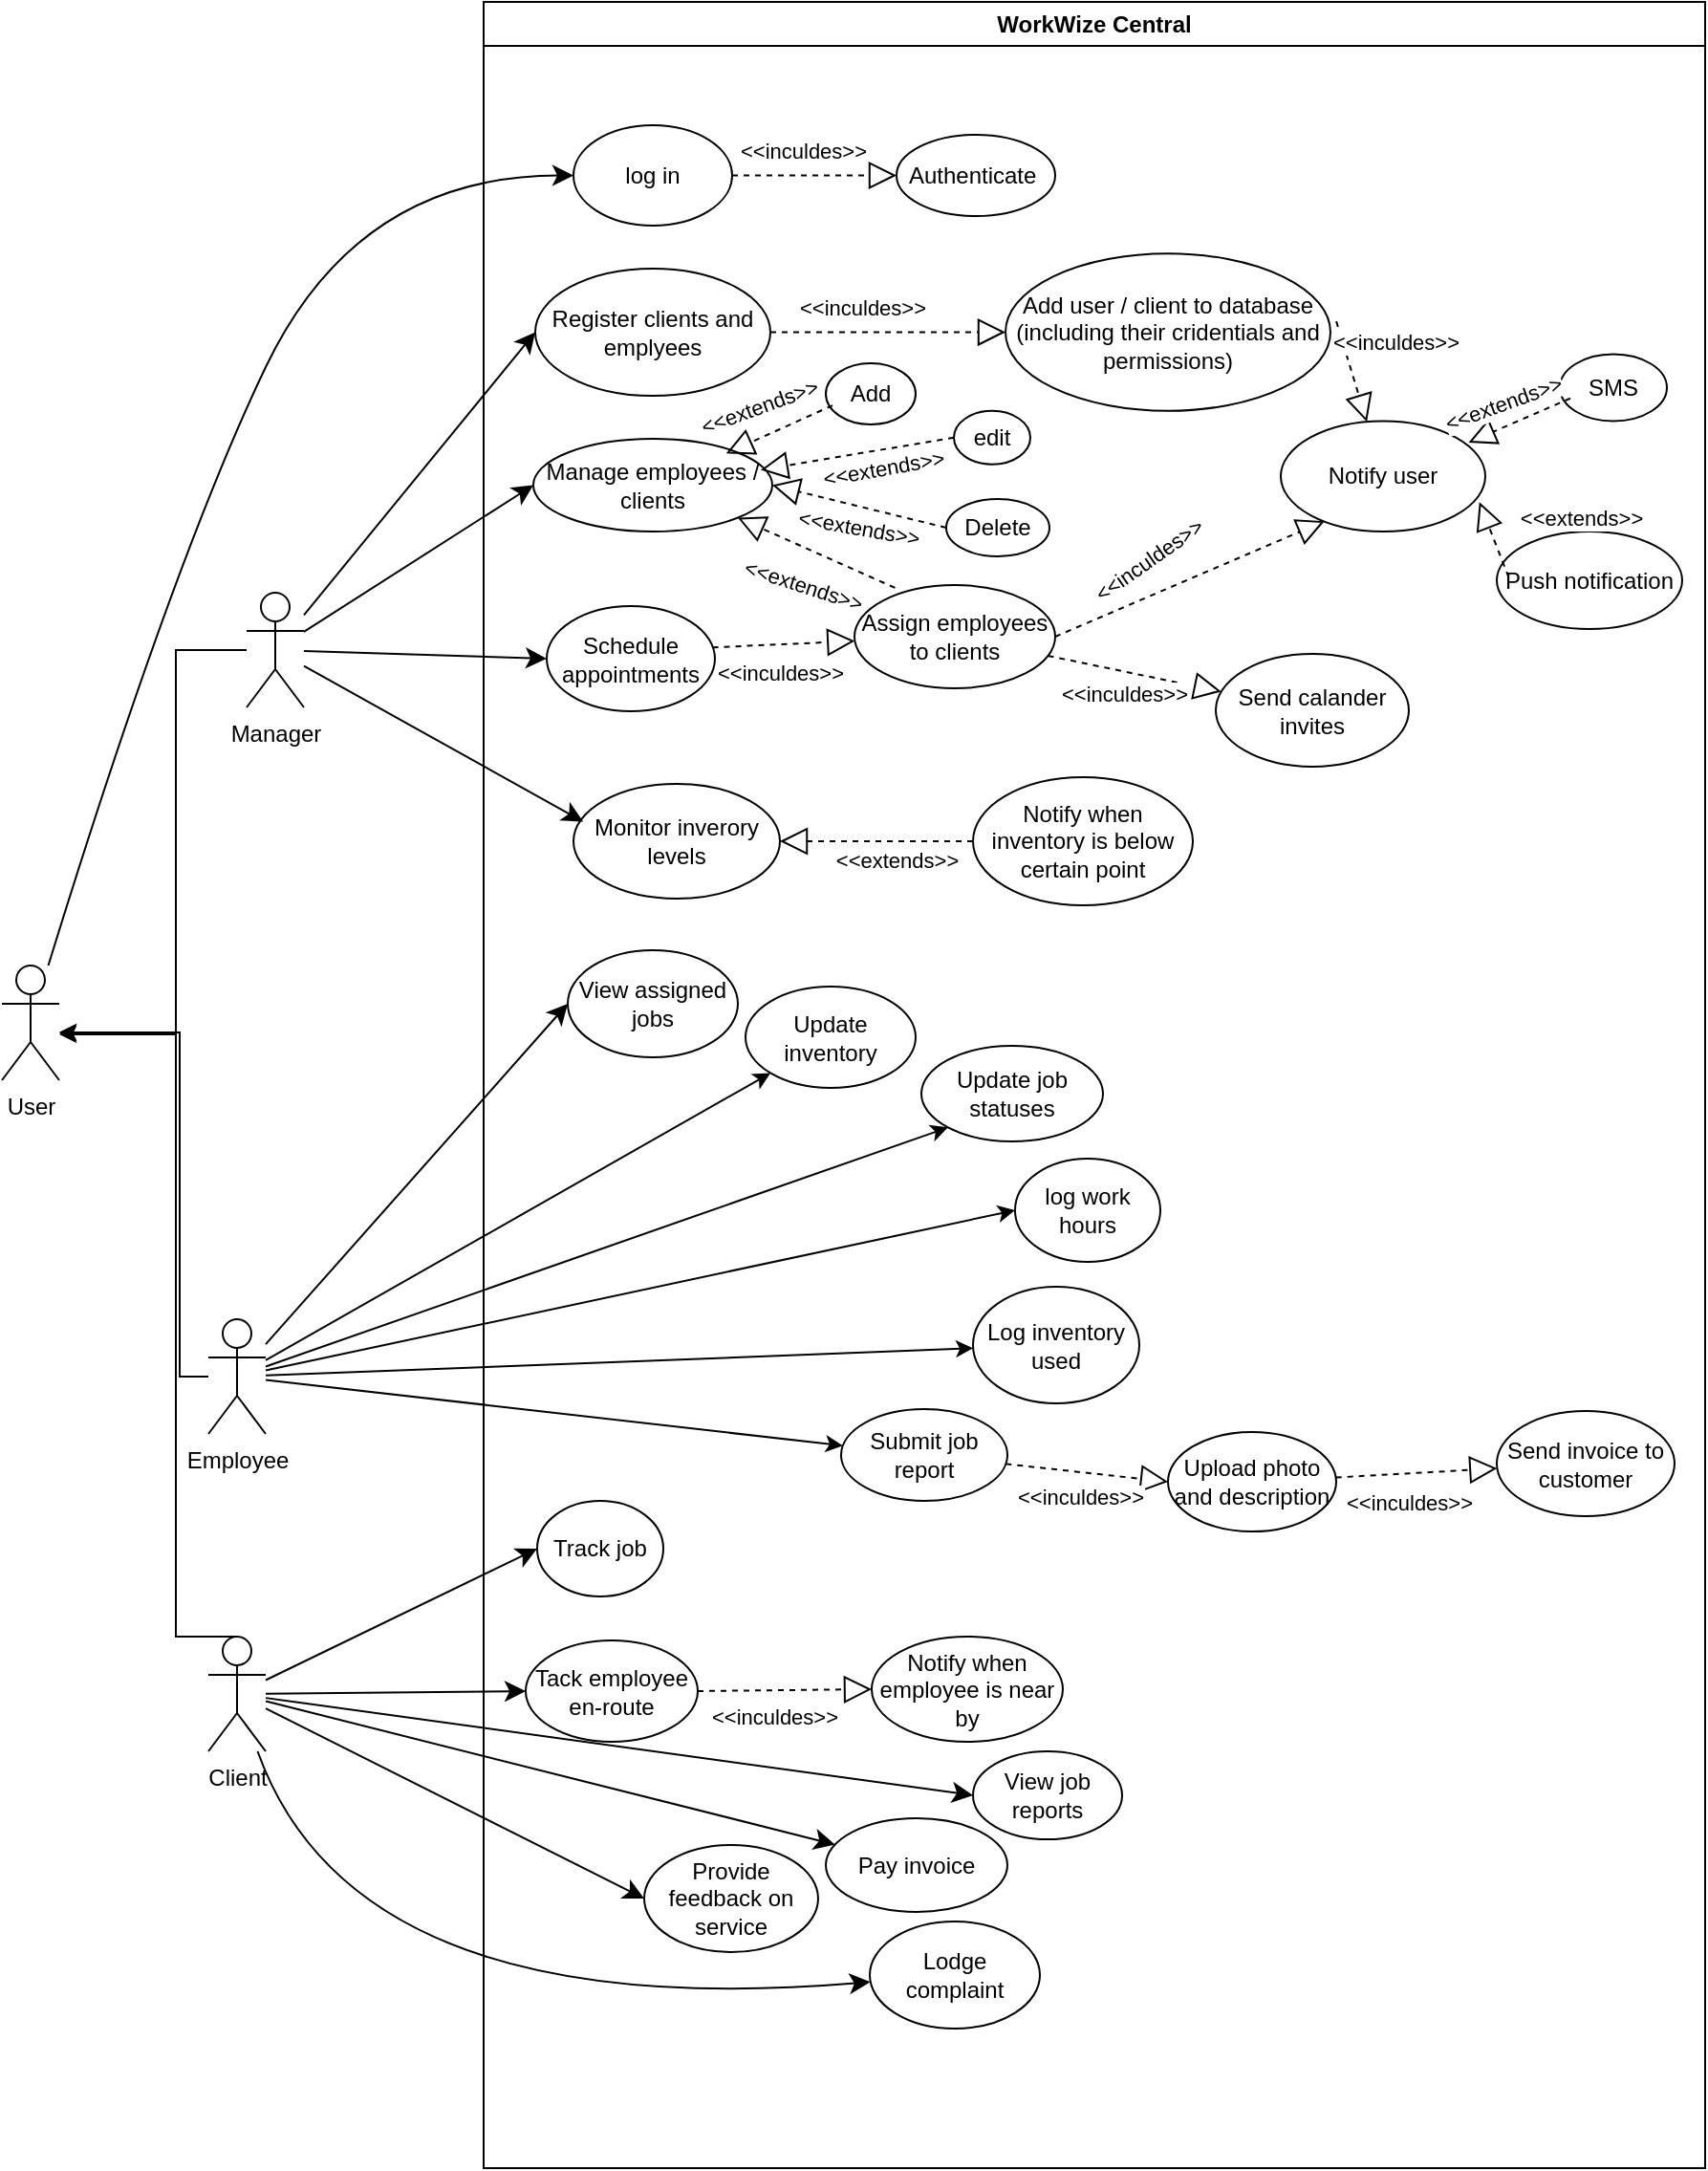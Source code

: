 <mxfile version="24.3.0" type="device">
  <diagram name="Page-1" id="COTn2qeBC5UfVZqNWXV4">
    <mxGraphModel dx="1621" dy="1159" grid="0" gridSize="10" guides="1" tooltips="1" connect="1" arrows="1" fold="1" page="0" pageScale="1" pageWidth="850" pageHeight="1100" math="0" shadow="0">
      <root>
        <mxCell id="0" />
        <mxCell id="1" parent="0" />
        <mxCell id="pqzstFXV8coH1lK-Hqyg-23" style="edgeStyle=none;curved=1;rounded=0;orthogonalLoop=1;jettySize=auto;html=1;fontSize=12;startSize=8;endSize=8;entryX=0;entryY=0.5;entryDx=0;entryDy=0;" parent="1" source="WqkxFqZZZonuFOn7FG7n-1" target="WqkxFqZZZonuFOn7FG7n-16" edge="1">
          <mxGeometry relative="1" as="geometry">
            <mxPoint x="-66.772" y="-238.737" as="targetPoint" />
            <Array as="points">
              <mxPoint x="-138" y="-40" />
              <mxPoint x="-42" y="-240" />
            </Array>
          </mxGeometry>
        </mxCell>
        <mxCell id="WqkxFqZZZonuFOn7FG7n-1" value="User" style="shape=umlActor;verticalLabelPosition=bottom;verticalAlign=top;html=1;outlineConnect=0;" parent="1" vertex="1">
          <mxGeometry x="-228" y="173" width="30" height="60" as="geometry" />
        </mxCell>
        <mxCell id="WqkxFqZZZonuFOn7FG7n-2" value="WorkWize Central" style="swimlane;whiteSpace=wrap;html=1;startSize=23;" parent="1" vertex="1">
          <mxGeometry x="24" y="-331" width="639" height="1133" as="geometry" />
        </mxCell>
        <mxCell id="WqkxFqZZZonuFOn7FG7n-16" value="log in" style="ellipse;whiteSpace=wrap;html=1;" parent="WqkxFqZZZonuFOn7FG7n-2" vertex="1">
          <mxGeometry x="47" y="64.5" width="83" height="52.5" as="geometry" />
        </mxCell>
        <mxCell id="WqkxFqZZZonuFOn7FG7n-17" value="Register clients and emplyees" style="ellipse;whiteSpace=wrap;html=1;" parent="WqkxFqZZZonuFOn7FG7n-2" vertex="1">
          <mxGeometry x="27" y="139.5" width="123" height="66.5" as="geometry" />
        </mxCell>
        <mxCell id="WqkxFqZZZonuFOn7FG7n-18" value="Authenticate&amp;nbsp;" style="ellipse;whiteSpace=wrap;html=1;" parent="WqkxFqZZZonuFOn7FG7n-2" vertex="1">
          <mxGeometry x="216" y="69.5" width="83" height="42.5" as="geometry" />
        </mxCell>
        <mxCell id="WqkxFqZZZonuFOn7FG7n-23" value="" style="endArrow=block;dashed=1;endFill=0;endSize=12;html=1;rounded=0;exitX=1;exitY=0.5;exitDx=0;exitDy=0;entryX=0;entryY=0.5;entryDx=0;entryDy=0;" parent="WqkxFqZZZonuFOn7FG7n-2" source="WqkxFqZZZonuFOn7FG7n-16" target="WqkxFqZZZonuFOn7FG7n-18" edge="1">
          <mxGeometry width="160" relative="1" as="geometry">
            <mxPoint x="157" y="120.5" as="sourcePoint" />
            <mxPoint x="317" y="120.5" as="targetPoint" />
          </mxGeometry>
        </mxCell>
        <mxCell id="WqkxFqZZZonuFOn7FG7n-24" value="&amp;lt;&amp;lt;inculdes&amp;gt;&amp;gt;" style="edgeLabel;html=1;align=center;verticalAlign=middle;resizable=0;points=[];" parent="WqkxFqZZZonuFOn7FG7n-23" vertex="1" connectable="0">
          <mxGeometry x="-0.38" relative="1" as="geometry">
            <mxPoint x="10" y="-13" as="offset" />
          </mxGeometry>
        </mxCell>
        <mxCell id="WqkxFqZZZonuFOn7FG7n-28" value="Manage employees / clients" style="ellipse;whiteSpace=wrap;html=1;" parent="WqkxFqZZZonuFOn7FG7n-2" vertex="1">
          <mxGeometry x="26" y="228.5" width="125" height="48.5" as="geometry" />
        </mxCell>
        <mxCell id="WqkxFqZZZonuFOn7FG7n-33" value="Add user / client to database (including their cridentials and permissions)" style="ellipse;whiteSpace=wrap;html=1;" parent="WqkxFqZZZonuFOn7FG7n-2" vertex="1">
          <mxGeometry x="273" y="131.63" width="170" height="82.25" as="geometry" />
        </mxCell>
        <mxCell id="WqkxFqZZZonuFOn7FG7n-35" value="" style="endArrow=block;dashed=1;endFill=0;endSize=12;html=1;rounded=0;exitX=1;exitY=0.5;exitDx=0;exitDy=0;entryX=0;entryY=0.5;entryDx=0;entryDy=0;" parent="WqkxFqZZZonuFOn7FG7n-2" source="WqkxFqZZZonuFOn7FG7n-17" target="WqkxFqZZZonuFOn7FG7n-33" edge="1">
          <mxGeometry width="160" relative="1" as="geometry">
            <mxPoint x="140" y="101" as="sourcePoint" />
            <mxPoint x="226" y="101" as="targetPoint" />
            <Array as="points" />
          </mxGeometry>
        </mxCell>
        <mxCell id="WqkxFqZZZonuFOn7FG7n-36" value="&amp;lt;&amp;lt;inculdes&amp;gt;&amp;gt;" style="edgeLabel;html=1;align=center;verticalAlign=middle;resizable=0;points=[];" parent="WqkxFqZZZonuFOn7FG7n-35" vertex="1" connectable="0">
          <mxGeometry x="-0.38" relative="1" as="geometry">
            <mxPoint x="10" y="-13" as="offset" />
          </mxGeometry>
        </mxCell>
        <mxCell id="WqkxFqZZZonuFOn7FG7n-37" value="Notify user" style="ellipse;whiteSpace=wrap;html=1;" parent="WqkxFqZZZonuFOn7FG7n-2" vertex="1">
          <mxGeometry x="417" y="219.25" width="107" height="57.75" as="geometry" />
        </mxCell>
        <mxCell id="WqkxFqZZZonuFOn7FG7n-38" value="" style="endArrow=block;dashed=1;endFill=0;endSize=12;html=1;rounded=0;exitX=1.018;exitY=0.431;exitDx=0;exitDy=0;exitPerimeter=0;" parent="WqkxFqZZZonuFOn7FG7n-2" source="WqkxFqZZZonuFOn7FG7n-33" target="WqkxFqZZZonuFOn7FG7n-37" edge="1">
          <mxGeometry width="160" relative="1" as="geometry">
            <mxPoint x="160" y="183" as="sourcePoint" />
            <mxPoint x="253" y="183" as="targetPoint" />
            <Array as="points" />
          </mxGeometry>
        </mxCell>
        <mxCell id="WqkxFqZZZonuFOn7FG7n-39" value="&amp;lt;&amp;lt;inculdes&amp;gt;&amp;gt;" style="edgeLabel;html=1;align=center;verticalAlign=middle;resizable=0;points=[];" parent="WqkxFqZZZonuFOn7FG7n-38" vertex="1" connectable="0">
          <mxGeometry x="-0.38" relative="1" as="geometry">
            <mxPoint x="26" y="-6" as="offset" />
          </mxGeometry>
        </mxCell>
        <mxCell id="WqkxFqZZZonuFOn7FG7n-40" value="Add" style="ellipse;whiteSpace=wrap;html=1;" parent="WqkxFqZZZonuFOn7FG7n-2" vertex="1">
          <mxGeometry x="179" y="189" width="47" height="32" as="geometry" />
        </mxCell>
        <mxCell id="WqkxFqZZZonuFOn7FG7n-41" value="edit" style="ellipse;whiteSpace=wrap;html=1;" parent="WqkxFqZZZonuFOn7FG7n-2" vertex="1">
          <mxGeometry x="246" y="213.88" width="40" height="28" as="geometry" />
        </mxCell>
        <mxCell id="WqkxFqZZZonuFOn7FG7n-42" value="Delete" style="ellipse;whiteSpace=wrap;html=1;" parent="WqkxFqZZZonuFOn7FG7n-2" vertex="1">
          <mxGeometry x="242" y="260" width="54" height="30" as="geometry" />
        </mxCell>
        <mxCell id="WqkxFqZZZonuFOn7FG7n-43" value="Assign employees to clients" style="ellipse;whiteSpace=wrap;html=1;" parent="WqkxFqZZZonuFOn7FG7n-2" vertex="1">
          <mxGeometry x="194" y="305" width="105" height="54" as="geometry" />
        </mxCell>
        <mxCell id="WqkxFqZZZonuFOn7FG7n-44" value="" style="endArrow=block;dashed=1;endFill=0;endSize=12;html=1;rounded=0;exitX=0.202;exitY=0.027;exitDx=0;exitDy=0;entryX=1;entryY=1;entryDx=0;entryDy=0;exitPerimeter=0;" parent="WqkxFqZZZonuFOn7FG7n-2" source="WqkxFqZZZonuFOn7FG7n-43" target="WqkxFqZZZonuFOn7FG7n-28" edge="1">
          <mxGeometry width="160" relative="1" as="geometry">
            <mxPoint x="140" y="262" as="sourcePoint" />
            <mxPoint x="233" y="262" as="targetPoint" />
            <Array as="points" />
          </mxGeometry>
        </mxCell>
        <mxCell id="WqkxFqZZZonuFOn7FG7n-45" value="&amp;lt;&amp;lt;extends&amp;gt;&amp;gt;" style="edgeLabel;html=1;align=center;verticalAlign=middle;resizable=0;points=[];rotation=18;" parent="WqkxFqZZZonuFOn7FG7n-44" vertex="1" connectable="0">
          <mxGeometry x="-0.38" relative="1" as="geometry">
            <mxPoint x="-23" y="10" as="offset" />
          </mxGeometry>
        </mxCell>
        <mxCell id="WqkxFqZZZonuFOn7FG7n-46" value="" style="endArrow=block;dashed=1;endFill=0;endSize=12;html=1;rounded=0;exitX=0;exitY=0.5;exitDx=0;exitDy=0;entryX=1;entryY=0.5;entryDx=0;entryDy=0;" parent="WqkxFqZZZonuFOn7FG7n-2" source="WqkxFqZZZonuFOn7FG7n-42" target="WqkxFqZZZonuFOn7FG7n-28" edge="1">
          <mxGeometry width="160" relative="1" as="geometry">
            <mxPoint x="199" y="303" as="sourcePoint" />
            <mxPoint x="143" y="280" as="targetPoint" />
            <Array as="points" />
          </mxGeometry>
        </mxCell>
        <mxCell id="WqkxFqZZZonuFOn7FG7n-47" value="&amp;lt;&amp;lt;extends&amp;gt;&amp;gt;" style="edgeLabel;html=1;align=center;verticalAlign=middle;resizable=0;points=[];rotation=10;" parent="WqkxFqZZZonuFOn7FG7n-46" vertex="1" connectable="0">
          <mxGeometry x="-0.38" relative="1" as="geometry">
            <mxPoint x="-18" y="7" as="offset" />
          </mxGeometry>
        </mxCell>
        <mxCell id="WqkxFqZZZonuFOn7FG7n-48" value="" style="endArrow=block;dashed=1;endFill=0;endSize=12;html=1;rounded=0;exitX=0;exitY=0.5;exitDx=0;exitDy=0;entryX=0.951;entryY=0.336;entryDx=0;entryDy=0;entryPerimeter=0;" parent="WqkxFqZZZonuFOn7FG7n-2" source="WqkxFqZZZonuFOn7FG7n-41" target="WqkxFqZZZonuFOn7FG7n-28" edge="1">
          <mxGeometry width="160" relative="1" as="geometry">
            <mxPoint x="233.0" y="225.002" as="sourcePoint" />
            <mxPoint x="145.925" y="250.104" as="targetPoint" />
            <Array as="points" />
          </mxGeometry>
        </mxCell>
        <mxCell id="WqkxFqZZZonuFOn7FG7n-49" value="&amp;lt;&amp;lt;extends&amp;gt;&amp;gt;" style="edgeLabel;html=1;align=center;verticalAlign=middle;resizable=0;points=[];rotation=-10;" parent="WqkxFqZZZonuFOn7FG7n-48" vertex="1" connectable="0">
          <mxGeometry x="-0.38" relative="1" as="geometry">
            <mxPoint x="-6" y="11" as="offset" />
          </mxGeometry>
        </mxCell>
        <mxCell id="WqkxFqZZZonuFOn7FG7n-50" value="" style="endArrow=block;dashed=1;endFill=0;endSize=12;html=1;rounded=0;exitX=0.075;exitY=0.689;exitDx=0;exitDy=0;entryX=0.807;entryY=0.158;entryDx=0;entryDy=0;entryPerimeter=0;exitPerimeter=0;" parent="WqkxFqZZZonuFOn7FG7n-2" source="WqkxFqZZZonuFOn7FG7n-40" target="WqkxFqZZZonuFOn7FG7n-28" edge="1">
          <mxGeometry width="160" relative="1" as="geometry">
            <mxPoint x="243" y="238" as="sourcePoint" />
            <mxPoint x="155" y="255" as="targetPoint" />
            <Array as="points" />
          </mxGeometry>
        </mxCell>
        <mxCell id="WqkxFqZZZonuFOn7FG7n-51" value="&amp;lt;&amp;lt;extends&amp;gt;&amp;gt;" style="edgeLabel;html=1;align=center;verticalAlign=middle;resizable=0;points=[];rotation=-20;" parent="WqkxFqZZZonuFOn7FG7n-50" vertex="1" connectable="0">
          <mxGeometry x="-0.38" relative="1" as="geometry">
            <mxPoint x="-22" y="-7" as="offset" />
          </mxGeometry>
        </mxCell>
        <mxCell id="WqkxFqZZZonuFOn7FG7n-52" value="" style="endArrow=block;dashed=1;endFill=0;endSize=12;html=1;rounded=0;exitX=1;exitY=0.5;exitDx=0;exitDy=0;entryX=0.214;entryY=0.906;entryDx=0;entryDy=0;entryPerimeter=0;" parent="WqkxFqZZZonuFOn7FG7n-2" source="WqkxFqZZZonuFOn7FG7n-43" target="WqkxFqZZZonuFOn7FG7n-37" edge="1">
          <mxGeometry width="160" relative="1" as="geometry">
            <mxPoint x="456" y="177" as="sourcePoint" />
            <mxPoint x="506" y="182" as="targetPoint" />
            <Array as="points" />
          </mxGeometry>
        </mxCell>
        <mxCell id="WqkxFqZZZonuFOn7FG7n-53" value="&amp;lt;&amp;lt;inculdes&amp;gt;&amp;gt;" style="edgeLabel;html=1;align=center;verticalAlign=middle;resizable=0;points=[];rotation=-35;" parent="WqkxFqZZZonuFOn7FG7n-52" vertex="1" connectable="0">
          <mxGeometry x="-0.38" relative="1" as="geometry">
            <mxPoint x="5" y="-21" as="offset" />
          </mxGeometry>
        </mxCell>
        <mxCell id="WqkxFqZZZonuFOn7FG7n-54" value="Schedule appointments" style="ellipse;whiteSpace=wrap;html=1;" parent="WqkxFqZZZonuFOn7FG7n-2" vertex="1">
          <mxGeometry x="33" y="316" width="88" height="55" as="geometry" />
        </mxCell>
        <mxCell id="WqkxFqZZZonuFOn7FG7n-55" value="" style="endArrow=block;dashed=1;endFill=0;endSize=12;html=1;rounded=0;exitX=0.986;exitY=0.393;exitDx=0;exitDy=0;exitPerimeter=0;" parent="WqkxFqZZZonuFOn7FG7n-2" source="WqkxFqZZZonuFOn7FG7n-54" target="WqkxFqZZZonuFOn7FG7n-43" edge="1">
          <mxGeometry width="160" relative="1" as="geometry">
            <mxPoint x="160" y="183" as="sourcePoint" />
            <mxPoint x="283" y="183" as="targetPoint" />
            <Array as="points" />
          </mxGeometry>
        </mxCell>
        <mxCell id="WqkxFqZZZonuFOn7FG7n-56" value="&amp;lt;&amp;lt;inculdes&amp;gt;&amp;gt;" style="edgeLabel;html=1;align=center;verticalAlign=middle;resizable=0;points=[];" parent="WqkxFqZZZonuFOn7FG7n-55" vertex="1" connectable="0">
          <mxGeometry x="-0.38" relative="1" as="geometry">
            <mxPoint x="12" y="14" as="offset" />
          </mxGeometry>
        </mxCell>
        <mxCell id="WqkxFqZZZonuFOn7FG7n-59" value="SMS" style="ellipse;whiteSpace=wrap;html=1;" parent="WqkxFqZZZonuFOn7FG7n-2" vertex="1">
          <mxGeometry x="563" y="184.25" width="56" height="35" as="geometry" />
        </mxCell>
        <mxCell id="WqkxFqZZZonuFOn7FG7n-60" value="Push notification" style="ellipse;whiteSpace=wrap;html=1;" parent="WqkxFqZZZonuFOn7FG7n-2" vertex="1">
          <mxGeometry x="530" y="277" width="97" height="51" as="geometry" />
        </mxCell>
        <mxCell id="WqkxFqZZZonuFOn7FG7n-61" value="" style="endArrow=block;dashed=1;endFill=0;endSize=12;html=1;rounded=0;entryX=0.971;entryY=0.734;entryDx=0;entryDy=0;exitX=0.064;exitY=0.468;exitDx=0;exitDy=0;exitPerimeter=0;entryPerimeter=0;" parent="WqkxFqZZZonuFOn7FG7n-2" source="WqkxFqZZZonuFOn7FG7n-60" target="WqkxFqZZZonuFOn7FG7n-37" edge="1">
          <mxGeometry width="160" relative="1" as="geometry">
            <mxPoint x="538.69" y="252.88" as="sourcePoint" />
            <mxPoint x="110.69" y="236.88" as="targetPoint" />
            <Array as="points" />
          </mxGeometry>
        </mxCell>
        <mxCell id="WqkxFqZZZonuFOn7FG7n-62" value="&amp;lt;&amp;lt;extends&amp;gt;&amp;gt;" style="edgeLabel;html=1;align=center;verticalAlign=middle;resizable=0;points=[];rotation=0;" parent="WqkxFqZZZonuFOn7FG7n-61" vertex="1" connectable="0">
          <mxGeometry x="-0.38" relative="1" as="geometry">
            <mxPoint x="42" y="-19" as="offset" />
          </mxGeometry>
        </mxCell>
        <mxCell id="WqkxFqZZZonuFOn7FG7n-63" value="" style="endArrow=block;dashed=1;endFill=0;endSize=12;html=1;rounded=0;entryX=0.918;entryY=0.194;entryDx=0;entryDy=0;exitX=0.099;exitY=0.659;exitDx=0;exitDy=0;exitPerimeter=0;entryPerimeter=0;" parent="WqkxFqZZZonuFOn7FG7n-2" source="WqkxFqZZZonuFOn7FG7n-59" target="WqkxFqZZZonuFOn7FG7n-37" edge="1">
          <mxGeometry width="160" relative="1" as="geometry">
            <mxPoint x="678.69" y="160.88" as="sourcePoint" />
            <mxPoint x="580.69" y="148.88" as="targetPoint" />
            <Array as="points" />
          </mxGeometry>
        </mxCell>
        <mxCell id="WqkxFqZZZonuFOn7FG7n-64" value="&amp;lt;&amp;lt;extends&amp;gt;&amp;gt;" style="edgeLabel;html=1;align=center;verticalAlign=middle;resizable=0;points=[];rotation=-20;" parent="WqkxFqZZZonuFOn7FG7n-63" vertex="1" connectable="0">
          <mxGeometry x="-0.38" relative="1" as="geometry">
            <mxPoint x="-19" y="-5" as="offset" />
          </mxGeometry>
        </mxCell>
        <mxCell id="WqkxFqZZZonuFOn7FG7n-65" value="Track job" style="ellipse;whiteSpace=wrap;html=1;" parent="WqkxFqZZZonuFOn7FG7n-2" vertex="1">
          <mxGeometry x="28" y="784" width="66" height="50" as="geometry" />
        </mxCell>
        <mxCell id="WqkxFqZZZonuFOn7FG7n-67" value="Update job statuses" style="ellipse;whiteSpace=wrap;html=1;" parent="WqkxFqZZZonuFOn7FG7n-2" vertex="1">
          <mxGeometry x="229" y="546" width="95" height="50" as="geometry" />
        </mxCell>
        <mxCell id="WqkxFqZZZonuFOn7FG7n-68" value="log work hours" style="ellipse;whiteSpace=wrap;html=1;" parent="WqkxFqZZZonuFOn7FG7n-2" vertex="1">
          <mxGeometry x="278" y="605" width="76" height="54" as="geometry" />
        </mxCell>
        <mxCell id="WqkxFqZZZonuFOn7FG7n-69" value="Submit job report" style="ellipse;whiteSpace=wrap;html=1;" parent="WqkxFqZZZonuFOn7FG7n-2" vertex="1">
          <mxGeometry x="187" y="736" width="87" height="48" as="geometry" />
        </mxCell>
        <mxCell id="WqkxFqZZZonuFOn7FG7n-70" value="Upload photo and description" style="ellipse;whiteSpace=wrap;html=1;" parent="WqkxFqZZZonuFOn7FG7n-2" vertex="1">
          <mxGeometry x="358" y="748" width="88" height="52" as="geometry" />
        </mxCell>
        <mxCell id="pqzstFXV8coH1lK-Hqyg-8" value="" style="endArrow=block;dashed=1;endFill=0;endSize=12;html=1;rounded=0;entryX=0;entryY=0.5;entryDx=0;entryDy=0;" parent="WqkxFqZZZonuFOn7FG7n-2" target="WqkxFqZZZonuFOn7FG7n-70" edge="1" source="WqkxFqZZZonuFOn7FG7n-69">
          <mxGeometry width="160" relative="1" as="geometry">
            <mxPoint x="285" y="774" as="sourcePoint" />
            <mxPoint x="358" y="773" as="targetPoint" />
            <Array as="points" />
          </mxGeometry>
        </mxCell>
        <mxCell id="pqzstFXV8coH1lK-Hqyg-9" value="&amp;lt;&amp;lt;inculdes&amp;gt;&amp;gt;" style="edgeLabel;html=1;align=center;verticalAlign=middle;resizable=0;points=[];" parent="pqzstFXV8coH1lK-Hqyg-8" vertex="1" connectable="0">
          <mxGeometry x="-0.38" relative="1" as="geometry">
            <mxPoint x="12" y="14" as="offset" />
          </mxGeometry>
        </mxCell>
        <mxCell id="pqzstFXV8coH1lK-Hqyg-11" value="View job reports" style="ellipse;whiteSpace=wrap;html=1;" parent="WqkxFqZZZonuFOn7FG7n-2" vertex="1">
          <mxGeometry x="256" y="915" width="78" height="46" as="geometry" />
        </mxCell>
        <mxCell id="pqzstFXV8coH1lK-Hqyg-12" value="Tack employee en-route" style="ellipse;whiteSpace=wrap;html=1;" parent="WqkxFqZZZonuFOn7FG7n-2" vertex="1">
          <mxGeometry x="22" y="857" width="90" height="53" as="geometry" />
        </mxCell>
        <mxCell id="pqzstFXV8coH1lK-Hqyg-15" value="View assigned jobs" style="ellipse;whiteSpace=wrap;html=1;" parent="WqkxFqZZZonuFOn7FG7n-2" vertex="1">
          <mxGeometry x="44" y="496" width="89" height="56" as="geometry" />
        </mxCell>
        <mxCell id="pqzstFXV8coH1lK-Hqyg-17" value="Notify when employee is near by" style="ellipse;whiteSpace=wrap;html=1;" parent="WqkxFqZZZonuFOn7FG7n-2" vertex="1">
          <mxGeometry x="203" y="855" width="100" height="55" as="geometry" />
        </mxCell>
        <mxCell id="pqzstFXV8coH1lK-Hqyg-18" value="" style="endArrow=block;dashed=1;endFill=0;endSize=12;html=1;rounded=0;exitX=1;exitY=0.5;exitDx=0;exitDy=0;entryX=0;entryY=0.5;entryDx=0;entryDy=0;" parent="WqkxFqZZZonuFOn7FG7n-2" source="pqzstFXV8coH1lK-Hqyg-12" target="pqzstFXV8coH1lK-Hqyg-17" edge="1">
          <mxGeometry width="160" relative="1" as="geometry">
            <mxPoint x="110" y="850" as="sourcePoint" />
            <mxPoint x="184" y="846" as="targetPoint" />
            <Array as="points" />
          </mxGeometry>
        </mxCell>
        <mxCell id="pqzstFXV8coH1lK-Hqyg-19" value="&amp;lt;&amp;lt;inculdes&amp;gt;&amp;gt;" style="edgeLabel;html=1;align=center;verticalAlign=middle;resizable=0;points=[];" parent="pqzstFXV8coH1lK-Hqyg-18" vertex="1" connectable="0">
          <mxGeometry x="-0.38" relative="1" as="geometry">
            <mxPoint x="12" y="14" as="offset" />
          </mxGeometry>
        </mxCell>
        <mxCell id="pqzstFXV8coH1lK-Hqyg-27" value="Log inventory used" style="ellipse;whiteSpace=wrap;html=1;" parent="WqkxFqZZZonuFOn7FG7n-2" vertex="1">
          <mxGeometry x="256" y="672" width="87" height="61" as="geometry" />
        </mxCell>
        <mxCell id="pqzstFXV8coH1lK-Hqyg-30" value="Update inventory" style="ellipse;whiteSpace=wrap;html=1;" parent="WqkxFqZZZonuFOn7FG7n-2" vertex="1">
          <mxGeometry x="137" y="515" width="89" height="53" as="geometry" />
        </mxCell>
        <mxCell id="pqzstFXV8coH1lK-Hqyg-16" style="edgeStyle=none;curved=1;rounded=0;orthogonalLoop=1;jettySize=auto;html=1;entryX=0;entryY=0.5;entryDx=0;entryDy=0;fontSize=12;startSize=8;endSize=8;" parent="WqkxFqZZZonuFOn7FG7n-2" source="WqkxFqZZZonuFOn7FG7n-8" target="pqzstFXV8coH1lK-Hqyg-15" edge="1">
          <mxGeometry relative="1" as="geometry" />
        </mxCell>
        <mxCell id="8AcaGr4keByjE3wg_Pi4-4" style="rounded=0;orthogonalLoop=1;jettySize=auto;html=1;entryX=0;entryY=1;entryDx=0;entryDy=0;" edge="1" parent="WqkxFqZZZonuFOn7FG7n-2" source="WqkxFqZZZonuFOn7FG7n-8" target="pqzstFXV8coH1lK-Hqyg-30">
          <mxGeometry relative="1" as="geometry" />
        </mxCell>
        <mxCell id="8AcaGr4keByjE3wg_Pi4-5" style="rounded=0;orthogonalLoop=1;jettySize=auto;html=1;entryX=0;entryY=1;entryDx=0;entryDy=0;" edge="1" parent="WqkxFqZZZonuFOn7FG7n-2" source="WqkxFqZZZonuFOn7FG7n-8" target="WqkxFqZZZonuFOn7FG7n-67">
          <mxGeometry relative="1" as="geometry" />
        </mxCell>
        <mxCell id="8AcaGr4keByjE3wg_Pi4-6" style="rounded=0;orthogonalLoop=1;jettySize=auto;html=1;entryX=0;entryY=0.5;entryDx=0;entryDy=0;" edge="1" parent="WqkxFqZZZonuFOn7FG7n-2" source="WqkxFqZZZonuFOn7FG7n-8" target="WqkxFqZZZonuFOn7FG7n-68">
          <mxGeometry relative="1" as="geometry" />
        </mxCell>
        <mxCell id="8AcaGr4keByjE3wg_Pi4-7" style="rounded=0;orthogonalLoop=1;jettySize=auto;html=1;" edge="1" parent="WqkxFqZZZonuFOn7FG7n-2" source="WqkxFqZZZonuFOn7FG7n-8" target="pqzstFXV8coH1lK-Hqyg-27">
          <mxGeometry relative="1" as="geometry" />
        </mxCell>
        <mxCell id="8AcaGr4keByjE3wg_Pi4-8" style="rounded=0;orthogonalLoop=1;jettySize=auto;html=1;" edge="1" parent="WqkxFqZZZonuFOn7FG7n-2" source="WqkxFqZZZonuFOn7FG7n-8" target="WqkxFqZZZonuFOn7FG7n-69">
          <mxGeometry relative="1" as="geometry" />
        </mxCell>
        <mxCell id="WqkxFqZZZonuFOn7FG7n-8" value="Employee" style="shape=umlActor;verticalLabelPosition=bottom;verticalAlign=top;html=1;outlineConnect=0;" parent="WqkxFqZZZonuFOn7FG7n-2" vertex="1">
          <mxGeometry x="-144" y="689" width="30" height="60" as="geometry" />
        </mxCell>
        <mxCell id="pqzstFXV8coH1lK-Hqyg-20" style="edgeStyle=none;curved=1;rounded=0;orthogonalLoop=1;jettySize=auto;html=1;entryX=0;entryY=0.5;entryDx=0;entryDy=0;fontSize=12;startSize=8;endSize=8;" parent="WqkxFqZZZonuFOn7FG7n-2" source="WqkxFqZZZonuFOn7FG7n-9" target="WqkxFqZZZonuFOn7FG7n-65" edge="1">
          <mxGeometry relative="1" as="geometry" />
        </mxCell>
        <mxCell id="pqzstFXV8coH1lK-Hqyg-21" style="edgeStyle=none;curved=1;rounded=0;orthogonalLoop=1;jettySize=auto;html=1;entryX=0;entryY=0.5;entryDx=0;entryDy=0;fontSize=12;startSize=8;endSize=8;" parent="WqkxFqZZZonuFOn7FG7n-2" source="WqkxFqZZZonuFOn7FG7n-9" target="pqzstFXV8coH1lK-Hqyg-12" edge="1">
          <mxGeometry relative="1" as="geometry" />
        </mxCell>
        <mxCell id="pqzstFXV8coH1lK-Hqyg-22" style="edgeStyle=none;curved=1;rounded=0;orthogonalLoop=1;jettySize=auto;html=1;entryX=0;entryY=0.5;entryDx=0;entryDy=0;fontSize=12;startSize=8;endSize=8;" parent="WqkxFqZZZonuFOn7FG7n-2" source="WqkxFqZZZonuFOn7FG7n-9" target="pqzstFXV8coH1lK-Hqyg-11" edge="1">
          <mxGeometry relative="1" as="geometry" />
        </mxCell>
        <mxCell id="pqzstFXV8coH1lK-Hqyg-48" style="edgeStyle=none;curved=1;rounded=0;orthogonalLoop=1;jettySize=auto;html=1;fontSize=12;startSize=8;endSize=8;" parent="WqkxFqZZZonuFOn7FG7n-2" source="WqkxFqZZZonuFOn7FG7n-9" target="pqzstFXV8coH1lK-Hqyg-46" edge="1">
          <mxGeometry relative="1" as="geometry" />
        </mxCell>
        <mxCell id="pqzstFXV8coH1lK-Hqyg-50" style="edgeStyle=none;curved=1;rounded=0;orthogonalLoop=1;jettySize=auto;html=1;entryX=0;entryY=0.5;entryDx=0;entryDy=0;fontSize=12;startSize=8;endSize=8;" parent="WqkxFqZZZonuFOn7FG7n-2" source="WqkxFqZZZonuFOn7FG7n-9" target="pqzstFXV8coH1lK-Hqyg-49" edge="1">
          <mxGeometry relative="1" as="geometry" />
        </mxCell>
        <mxCell id="pqzstFXV8coH1lK-Hqyg-52" style="edgeStyle=none;curved=1;rounded=0;orthogonalLoop=1;jettySize=auto;html=1;fontSize=12;startSize=8;endSize=8;" parent="WqkxFqZZZonuFOn7FG7n-2" source="WqkxFqZZZonuFOn7FG7n-9" target="pqzstFXV8coH1lK-Hqyg-51" edge="1">
          <mxGeometry relative="1" as="geometry">
            <Array as="points">
              <mxPoint x="-67" y="1058" />
            </Array>
          </mxGeometry>
        </mxCell>
        <mxCell id="WqkxFqZZZonuFOn7FG7n-9" value="Client" style="shape=umlActor;verticalLabelPosition=bottom;verticalAlign=top;html=1;outlineConnect=0;" parent="WqkxFqZZZonuFOn7FG7n-2" vertex="1">
          <mxGeometry x="-144" y="855" width="30" height="60" as="geometry" />
        </mxCell>
        <mxCell id="pqzstFXV8coH1lK-Hqyg-33" value="Monitor inverory levels" style="ellipse;whiteSpace=wrap;html=1;" parent="WqkxFqZZZonuFOn7FG7n-2" vertex="1">
          <mxGeometry x="47" y="409" width="108" height="60" as="geometry" />
        </mxCell>
        <mxCell id="pqzstFXV8coH1lK-Hqyg-35" value="Notify when inventory is below certain point" style="ellipse;whiteSpace=wrap;html=1;" parent="WqkxFqZZZonuFOn7FG7n-2" vertex="1">
          <mxGeometry x="256" y="405.5" width="115" height="67" as="geometry" />
        </mxCell>
        <mxCell id="pqzstFXV8coH1lK-Hqyg-39" value="Send calander invites" style="ellipse;whiteSpace=wrap;html=1;" parent="WqkxFqZZZonuFOn7FG7n-2" vertex="1">
          <mxGeometry x="383" y="341" width="101" height="59" as="geometry" />
        </mxCell>
        <mxCell id="pqzstFXV8coH1lK-Hqyg-40" value="" style="endArrow=block;dashed=1;endFill=0;endSize=12;html=1;rounded=0;" parent="WqkxFqZZZonuFOn7FG7n-2" source="WqkxFqZZZonuFOn7FG7n-43" target="pqzstFXV8coH1lK-Hqyg-39" edge="1">
          <mxGeometry width="160" relative="1" as="geometry">
            <mxPoint x="165" y="449" as="sourcePoint" />
            <mxPoint x="266" y="449" as="targetPoint" />
            <Array as="points" />
          </mxGeometry>
        </mxCell>
        <mxCell id="pqzstFXV8coH1lK-Hqyg-41" value="&amp;lt;&amp;lt;inculdes&amp;gt;&amp;gt;" style="edgeLabel;html=1;align=center;verticalAlign=middle;resizable=0;points=[];" parent="pqzstFXV8coH1lK-Hqyg-40" vertex="1" connectable="0">
          <mxGeometry x="-0.38" relative="1" as="geometry">
            <mxPoint x="12" y="14" as="offset" />
          </mxGeometry>
        </mxCell>
        <mxCell id="pqzstFXV8coH1lK-Hqyg-43" value="Send invoice to customer" style="ellipse;whiteSpace=wrap;html=1;" parent="WqkxFqZZZonuFOn7FG7n-2" vertex="1">
          <mxGeometry x="530" y="737" width="93" height="55" as="geometry" />
        </mxCell>
        <mxCell id="pqzstFXV8coH1lK-Hqyg-44" value="" style="endArrow=block;dashed=1;endFill=0;endSize=12;html=1;rounded=0;" parent="WqkxFqZZZonuFOn7FG7n-2" source="WqkxFqZZZonuFOn7FG7n-70" target="pqzstFXV8coH1lK-Hqyg-43" edge="1">
          <mxGeometry width="160" relative="1" as="geometry">
            <mxPoint x="439" y="813" as="sourcePoint" />
            <mxPoint x="512" y="813" as="targetPoint" />
            <Array as="points" />
          </mxGeometry>
        </mxCell>
        <mxCell id="pqzstFXV8coH1lK-Hqyg-45" value="&amp;lt;&amp;lt;inculdes&amp;gt;&amp;gt;" style="edgeLabel;html=1;align=center;verticalAlign=middle;resizable=0;points=[];" parent="pqzstFXV8coH1lK-Hqyg-44" vertex="1" connectable="0">
          <mxGeometry x="-0.38" relative="1" as="geometry">
            <mxPoint x="12" y="14" as="offset" />
          </mxGeometry>
        </mxCell>
        <mxCell id="pqzstFXV8coH1lK-Hqyg-46" value="Pay invoice" style="ellipse;whiteSpace=wrap;html=1;" parent="WqkxFqZZZonuFOn7FG7n-2" vertex="1">
          <mxGeometry x="179" y="950" width="95" height="49" as="geometry" />
        </mxCell>
        <mxCell id="pqzstFXV8coH1lK-Hqyg-49" value="Provide feedback on service" style="ellipse;whiteSpace=wrap;html=1;" parent="WqkxFqZZZonuFOn7FG7n-2" vertex="1">
          <mxGeometry x="84" y="964" width="91" height="56" as="geometry" />
        </mxCell>
        <mxCell id="pqzstFXV8coH1lK-Hqyg-51" value="Lodge complaint" style="ellipse;whiteSpace=wrap;html=1;" parent="WqkxFqZZZonuFOn7FG7n-2" vertex="1">
          <mxGeometry x="202" y="1004" width="89" height="56" as="geometry" />
        </mxCell>
        <mxCell id="pqzstFXV8coH1lK-Hqyg-55" style="edgeStyle=none;curved=1;rounded=0;orthogonalLoop=1;jettySize=auto;html=1;exitX=0.5;exitY=1;exitDx=0;exitDy=0;fontSize=12;startSize=8;endSize=8;" parent="WqkxFqZZZonuFOn7FG7n-2" source="WqkxFqZZZonuFOn7FG7n-60" target="WqkxFqZZZonuFOn7FG7n-60" edge="1">
          <mxGeometry relative="1" as="geometry" />
        </mxCell>
        <mxCell id="8AcaGr4keByjE3wg_Pi4-9" value="" style="endArrow=block;dashed=1;endFill=0;endSize=12;html=1;rounded=0;" edge="1" parent="WqkxFqZZZonuFOn7FG7n-2" source="pqzstFXV8coH1lK-Hqyg-35" target="pqzstFXV8coH1lK-Hqyg-33">
          <mxGeometry width="160" relative="1" as="geometry">
            <mxPoint x="225" y="316" as="sourcePoint" />
            <mxPoint x="143" y="280" as="targetPoint" />
            <Array as="points" />
          </mxGeometry>
        </mxCell>
        <mxCell id="8AcaGr4keByjE3wg_Pi4-10" value="&amp;lt;&amp;lt;extends&amp;gt;&amp;gt;" style="edgeLabel;html=1;align=center;verticalAlign=middle;resizable=0;points=[];rotation=0;" vertex="1" connectable="0" parent="8AcaGr4keByjE3wg_Pi4-9">
          <mxGeometry x="-0.38" relative="1" as="geometry">
            <mxPoint x="-9" y="10" as="offset" />
          </mxGeometry>
        </mxCell>
        <mxCell id="WqkxFqZZZonuFOn7FG7n-11" style="edgeStyle=orthogonalEdgeStyle;rounded=0;orthogonalLoop=1;jettySize=auto;html=1;" parent="1" source="WqkxFqZZZonuFOn7FG7n-3" target="WqkxFqZZZonuFOn7FG7n-1" edge="1">
          <mxGeometry relative="1" as="geometry">
            <mxPoint x="-205" y="135" as="targetPoint" />
            <Array as="points">
              <mxPoint x="-137" y="209" />
            </Array>
          </mxGeometry>
        </mxCell>
        <mxCell id="pqzstFXV8coH1lK-Hqyg-24" style="edgeStyle=none;curved=1;rounded=0;orthogonalLoop=1;jettySize=auto;html=1;entryX=0;entryY=0.5;entryDx=0;entryDy=0;fontSize=12;startSize=8;endSize=8;" parent="1" source="WqkxFqZZZonuFOn7FG7n-3" target="WqkxFqZZZonuFOn7FG7n-17" edge="1">
          <mxGeometry relative="1" as="geometry" />
        </mxCell>
        <mxCell id="pqzstFXV8coH1lK-Hqyg-25" style="edgeStyle=none;curved=1;rounded=0;orthogonalLoop=1;jettySize=auto;html=1;entryX=0;entryY=0.5;entryDx=0;entryDy=0;fontSize=12;startSize=8;endSize=8;" parent="1" source="WqkxFqZZZonuFOn7FG7n-3" target="WqkxFqZZZonuFOn7FG7n-28" edge="1">
          <mxGeometry relative="1" as="geometry" />
        </mxCell>
        <mxCell id="pqzstFXV8coH1lK-Hqyg-26" style="edgeStyle=none;curved=1;rounded=0;orthogonalLoop=1;jettySize=auto;html=1;entryX=0;entryY=0.5;entryDx=0;entryDy=0;fontSize=12;startSize=8;endSize=8;" parent="1" source="WqkxFqZZZonuFOn7FG7n-3" target="WqkxFqZZZonuFOn7FG7n-54" edge="1">
          <mxGeometry relative="1" as="geometry" />
        </mxCell>
        <mxCell id="WqkxFqZZZonuFOn7FG7n-3" value="Manager" style="shape=umlActor;verticalLabelPosition=bottom;verticalAlign=top;html=1;outlineConnect=0;" parent="1" vertex="1">
          <mxGeometry x="-100" y="-22" width="30" height="60" as="geometry" />
        </mxCell>
        <mxCell id="WqkxFqZZZonuFOn7FG7n-12" style="edgeStyle=orthogonalEdgeStyle;rounded=0;orthogonalLoop=1;jettySize=auto;html=1;" parent="1" source="WqkxFqZZZonuFOn7FG7n-8" target="WqkxFqZZZonuFOn7FG7n-1" edge="1">
          <mxGeometry relative="1" as="geometry">
            <mxPoint x="-205" y="148.333" as="targetPoint" />
            <Array as="points">
              <mxPoint x="-135" y="388" />
              <mxPoint x="-135" y="208" />
            </Array>
          </mxGeometry>
        </mxCell>
        <mxCell id="WqkxFqZZZonuFOn7FG7n-13" style="edgeStyle=orthogonalEdgeStyle;rounded=0;orthogonalLoop=1;jettySize=auto;html=1;exitX=0.5;exitY=0;exitDx=0;exitDy=0;exitPerimeter=0;" parent="1" source="WqkxFqZZZonuFOn7FG7n-9" target="WqkxFqZZZonuFOn7FG7n-1" edge="1">
          <mxGeometry relative="1" as="geometry">
            <mxPoint x="-120" y="170" as="targetPoint" />
            <Array as="points">
              <mxPoint x="-137" y="524" />
              <mxPoint x="-137" y="208" />
            </Array>
          </mxGeometry>
        </mxCell>
        <mxCell id="pqzstFXV8coH1lK-Hqyg-34" style="edgeStyle=none;curved=1;rounded=0;orthogonalLoop=1;jettySize=auto;html=1;entryX=0.047;entryY=0.329;entryDx=0;entryDy=0;entryPerimeter=0;fontSize=12;startSize=8;endSize=8;" parent="1" source="WqkxFqZZZonuFOn7FG7n-3" target="pqzstFXV8coH1lK-Hqyg-33" edge="1">
          <mxGeometry relative="1" as="geometry" />
        </mxCell>
      </root>
    </mxGraphModel>
  </diagram>
</mxfile>
